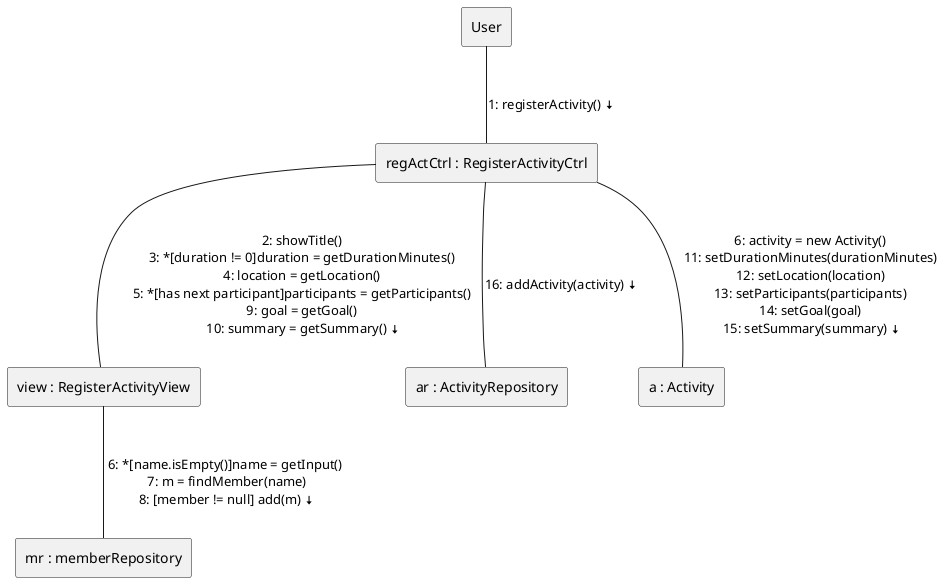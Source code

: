 @startuml
rectangle User
rectangle "regActCtrl : RegisterActivityCtrl" as Ctrl
rectangle "view : RegisterActivityView" as View
rectangle "mr : memberRepository" as MemberRepo
rectangle "ar : ActivityRepository" as ActivityRepo
rectangle "a : Activity" as Activity

User --(Ctrl): \n1: registerActivity() <&arrow-bottom>

Ctrl --(View): \n2: showTitle() \n3: *[duration != 0]duration = getDurationMinutes() \n4: location = getLocation() \n5: *[has next participant]participants = getParticipants() \n9: goal = getGoal() \n10: summary = getSummary() <&arrow-bottom>

View --(MemberRepo): \n 6: *[name.isEmpty()]name = getInput() \n 7: m = findMember(name)\n 8: [member != null] add(m) <&arrow-bottom>

Ctrl --(Activity): \n6: activity = new Activity() \n11: setDurationMinutes(durationMinutes) \n12: setLocation(location) \n13: setParticipants(participants) \n14: setGoal(goal) \n15: setSummary(summary) <&arrow-bottom>

Ctrl --(ActivityRepo): \n16: addActivity(activity) <&arrow-bottom>

@enduml
